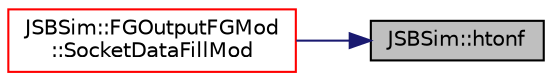 digraph "JSBSim::htonf"
{
 // LATEX_PDF_SIZE
  edge [fontname="Helvetica",fontsize="10",labelfontname="Helvetica",labelfontsize="10"];
  node [fontname="Helvetica",fontsize="10",shape=record];
  rankdir="RL";
  Node1 [label="JSBSim::htonf",height=0.2,width=0.4,color="black", fillcolor="grey75", style="filled", fontcolor="black",tooltip=" "];
  Node1 -> Node2 [dir="back",color="midnightblue",fontsize="10",style="solid",fontname="Helvetica"];
  Node2 [label="JSBSim::FGOutputFGMod\l::SocketDataFillMod",height=0.2,width=0.4,color="red", fillcolor="white", style="filled",URL="$classJSBSim_1_1FGOutputFGMod.html#a85d76e9d0700038501ef819bf7dceb4b",tooltip=" "];
}
